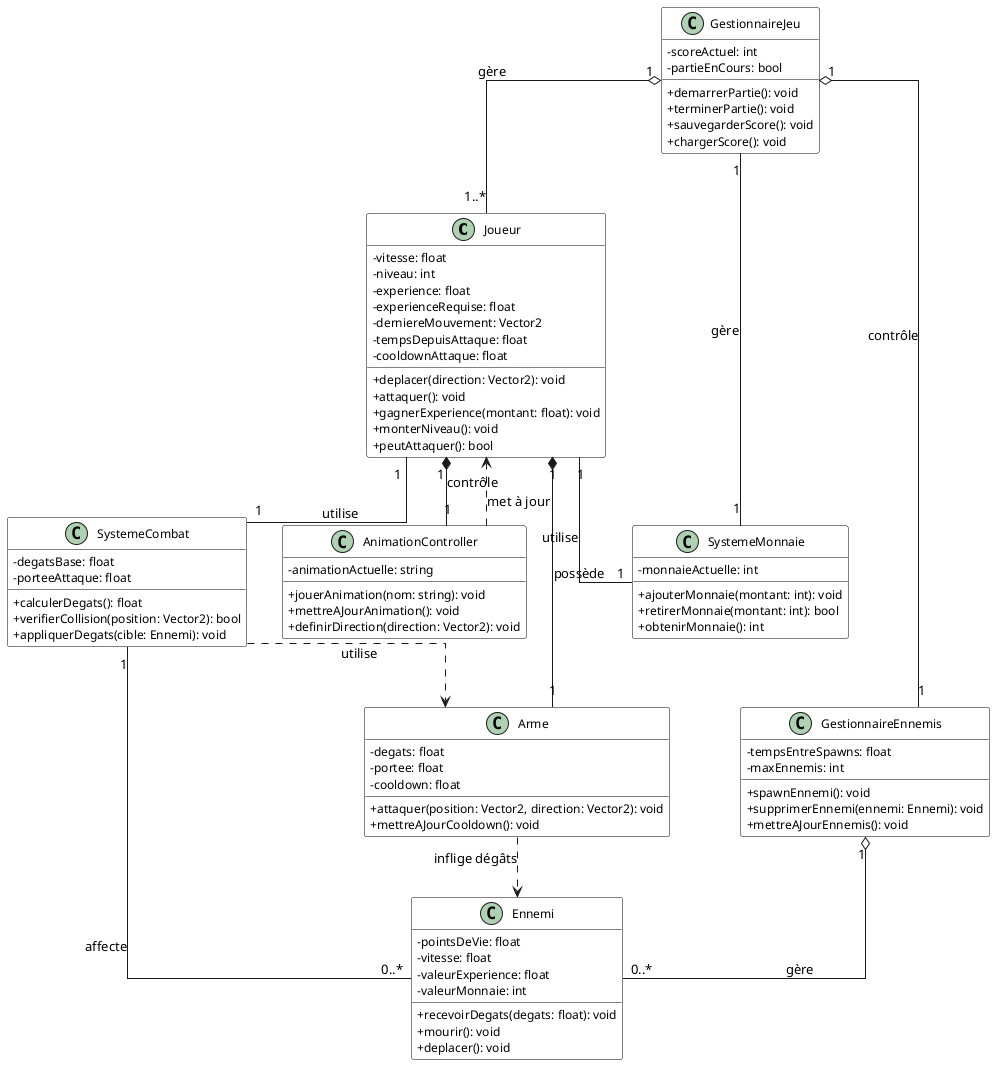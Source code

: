 @startuml Diagramme de Classes

' Configuration du style
skinparam classAttributeIconSize 0
skinparam classFontSize 14
skinparam classAttributeFontSize 12
skinparam classBackgroundColor White
skinparam classBorderColor Black
skinparam linetype ortho

' Classes principales
class Joueur {
  -vitesse: float
  -niveau: int
  -experience: float
  -experienceRequise: float
  -derniereMouvement: Vector2
  -tempsDepuisAttaque: float
  -cooldownAttaque: float
  +deplacer(direction: Vector2): void
  +attaquer(): void
  +gagnerExperience(montant: float): void
  +monterNiveau(): void
  +peutAttaquer(): bool
}

class GestionnaireJeu {
  -scoreActuel: int
  -partieEnCours: bool
  +demarrerPartie(): void
  +terminerPartie(): void
  +sauvegarderScore(): void
  +chargerScore(): void
}

class SystemeCombat {
  -degatsBase: float
  -porteeAttaque: float
  +calculerDegats(): float
  +verifierCollision(position: Vector2): bool
  +appliquerDegats(cible: Ennemi): void
}

class Ennemi {
  -pointsDeVie: float
  -vitesse: float
  -valeurExperience: float
  -valeurMonnaie: int
  +recevoirDegats(degats: float): void
  +mourir(): void
  +deplacer(): void
}

class GestionnaireEnnemis {
  -tempsEntreSpawns: float
  -maxEnnemis: int
  +spawnEnnemi(): void
  +supprimerEnnemi(ennemi: Ennemi): void
  +mettreAJourEnnemis(): void
}

class SystemeMonnaie {
  -monnaieActuelle: int
  +ajouterMonnaie(montant: int): void
  +retirerMonnaie(montant: int): bool
  +obtenirMonnaie(): int
}

class AnimationController {
  -animationActuelle: string
  +jouerAnimation(nom: string): void
  +mettreAJourAnimation(): void
  +definirDirection(direction: Vector2): void
}

class Arme {
  -degats: float
  -portee: float
  -cooldown: float
  +attaquer(position: Vector2, direction: Vector2): void
  +mettreAJourCooldown(): void
}

' Relations avec cardinalités et rôles
' Compositions (relation forte)
Joueur "1" *-- "1" AnimationController : "contrôle"
Joueur "1" *-- "1" Arme : "possède"

' Agrégations (relation de contenance)
GestionnaireJeu "1" o-- "1..*" Joueur : "gère"
GestionnaireJeu "1" o-- "1" GestionnaireEnnemis : "contrôle"
GestionnaireEnnemis "1" o-- "0..*" Ennemi : "gère"

' Associations (relations simples)
Joueur "1" -- "1" SystemeCombat : "utilise"
SystemeCombat "1" -- "0..*" Ennemi : "affecte"
Joueur "1" -- "1" SystemeMonnaie : "utilise"
GestionnaireJeu "1" -- "1" SystemeMonnaie : "gère"

' Dépendances (relations faibles)
Arme ..> Ennemi : "inflige dégâts"
SystemeCombat ..> Arme : "utilise"
AnimationController ..> Joueur : "met à jour"

' Héritage (si nécessaire dans le futur)
'EnnemiBasique extends Ennemi
'EnnemiAvance extends Ennemi

@enduml 